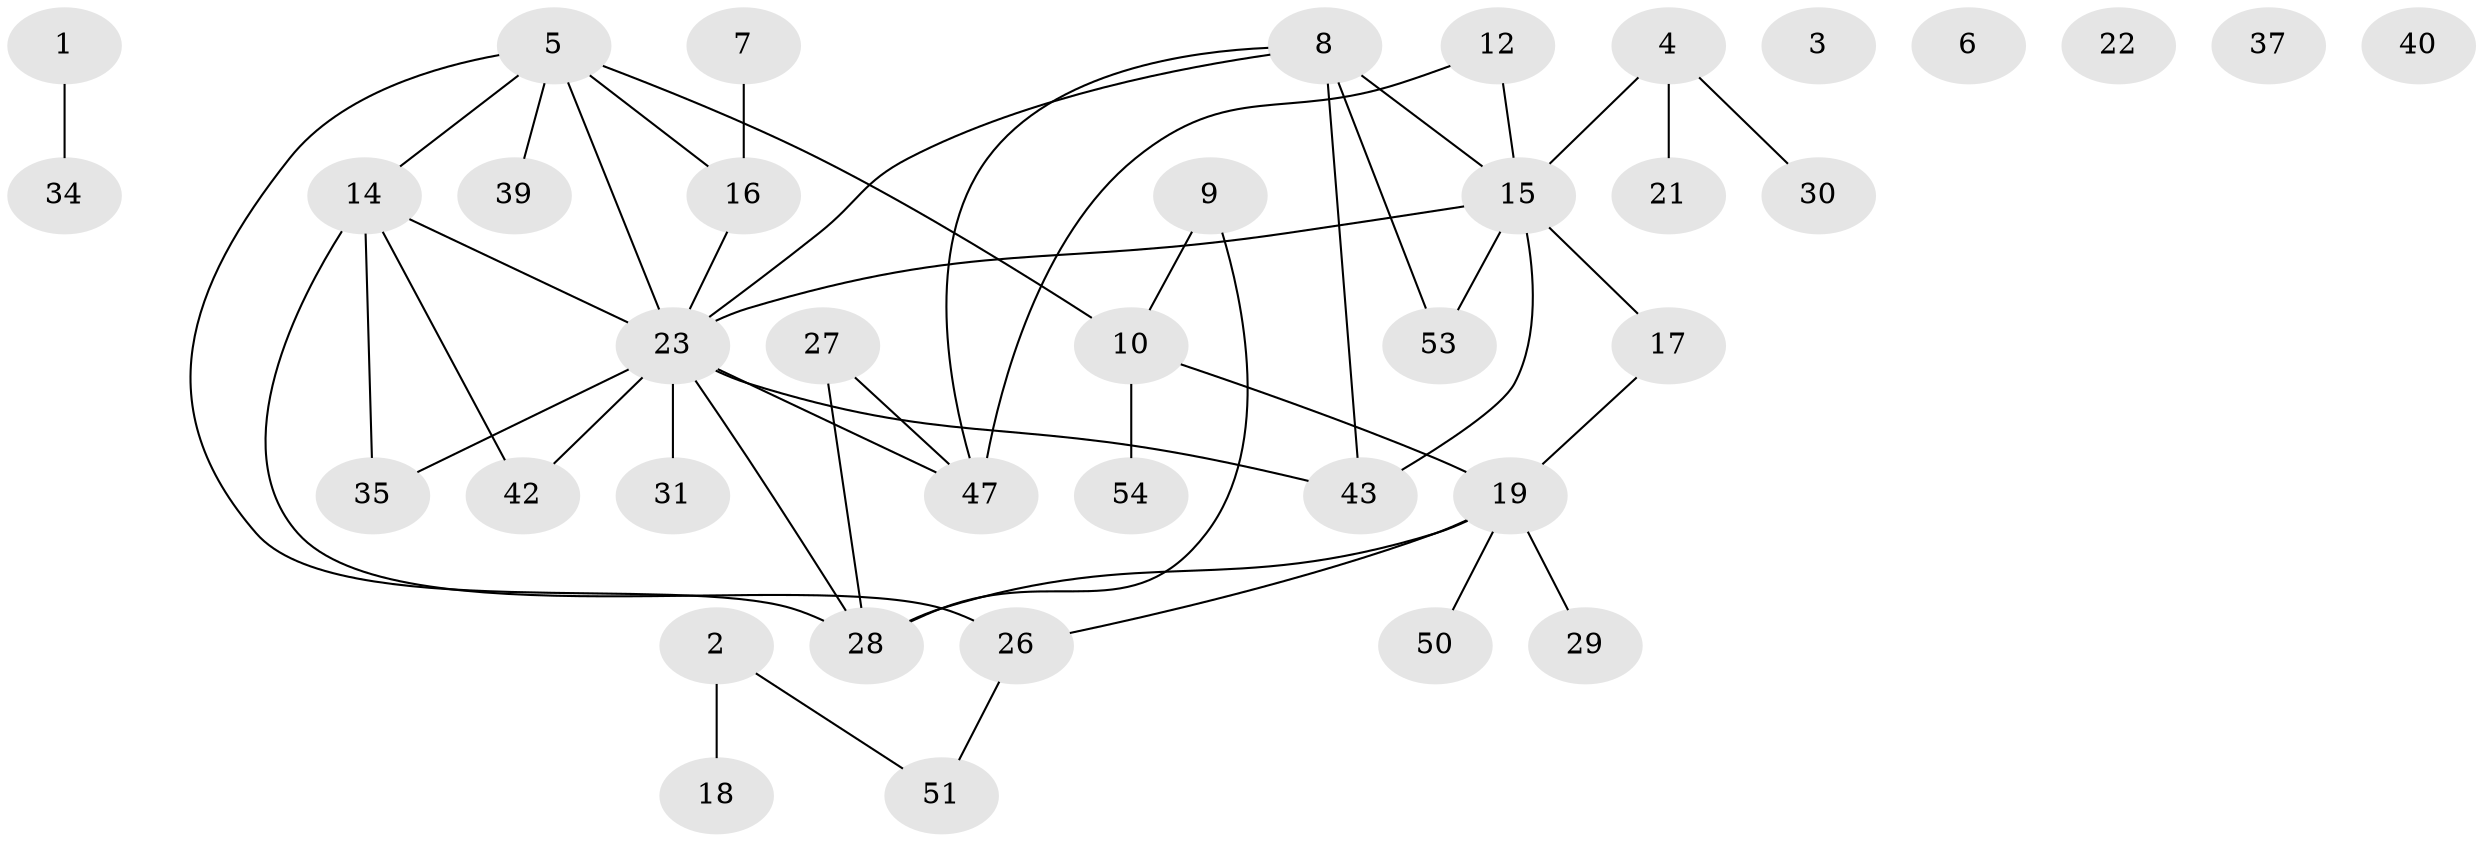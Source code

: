 // original degree distribution, {1: 0.25925925925925924, 2: 0.25925925925925924, 0: 0.09259259259259259, 3: 0.18518518518518517, 5: 0.09259259259259259, 4: 0.07407407407407407, 6: 0.018518518518518517, 7: 0.018518518518518517}
// Generated by graph-tools (version 1.1) at 2025/41/03/06/25 10:41:23]
// undirected, 38 vertices, 47 edges
graph export_dot {
graph [start="1"]
  node [color=gray90,style=filled];
  1 [super="+46"];
  2;
  3;
  4;
  5 [super="+13"];
  6;
  7;
  8 [super="+11"];
  9;
  10 [super="+52"];
  12;
  14 [super="+25"];
  15 [super="+33"];
  16 [super="+24"];
  17 [super="+20"];
  18 [super="+36"];
  19 [super="+32"];
  21;
  22;
  23 [super="+38"];
  26 [super="+45"];
  27 [super="+41"];
  28 [super="+44"];
  29;
  30;
  31;
  34;
  35;
  37;
  39;
  40;
  42;
  43 [super="+48"];
  47 [super="+49"];
  50;
  51;
  53;
  54;
  1 -- 34;
  2 -- 18;
  2 -- 51;
  4 -- 21;
  4 -- 30;
  4 -- 15;
  5 -- 14;
  5 -- 39;
  5 -- 16;
  5 -- 23;
  5 -- 28;
  5 -- 10;
  7 -- 16;
  8 -- 53;
  8 -- 43;
  8 -- 15;
  8 -- 23;
  8 -- 47;
  9 -- 28;
  9 -- 10;
  10 -- 19;
  10 -- 54;
  12 -- 15;
  12 -- 47;
  14 -- 35;
  14 -- 42;
  14 -- 23;
  14 -- 26;
  15 -- 17;
  15 -- 53;
  15 -- 43;
  15 -- 23;
  16 -- 23;
  17 -- 19;
  19 -- 26;
  19 -- 29;
  19 -- 50;
  19 -- 28;
  23 -- 31;
  23 -- 35;
  23 -- 42;
  23 -- 43;
  23 -- 28;
  23 -- 47;
  26 -- 51;
  27 -- 28;
  27 -- 47;
}
